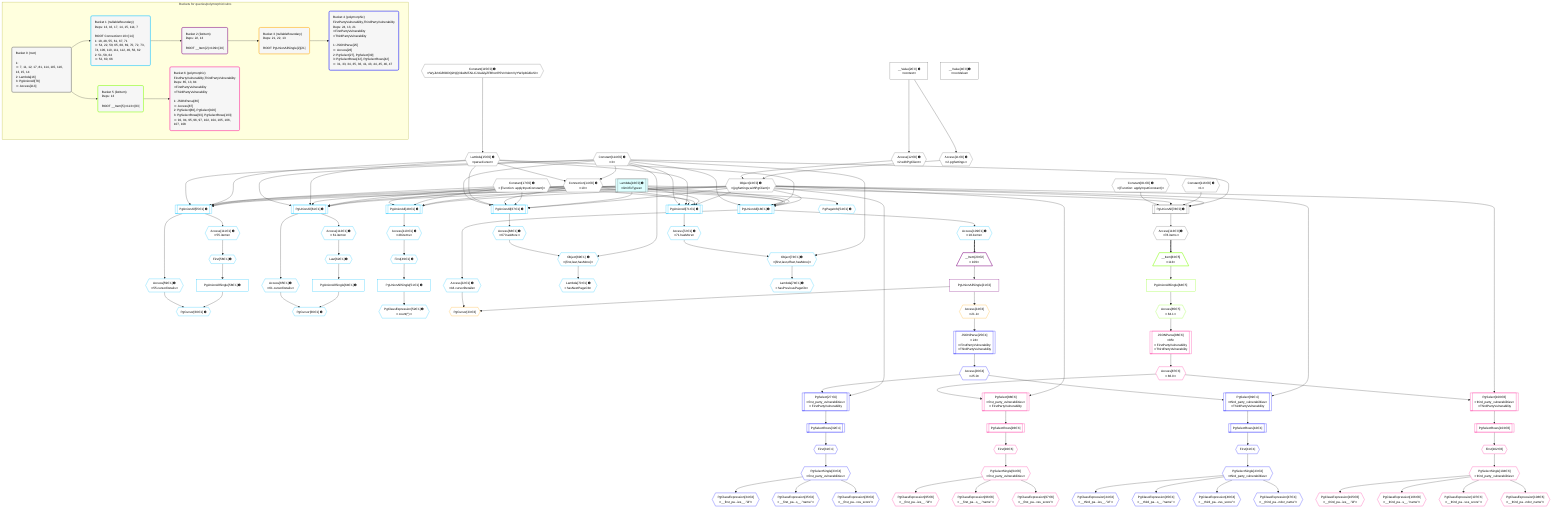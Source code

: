 %%{init: {'themeVariables': { 'fontSize': '12px'}}}%%
graph TD
    classDef path fill:#eee,stroke:#000,color:#000
    classDef plan fill:#fff,stroke-width:1px,color:#000
    classDef itemplan fill:#fff,stroke-width:2px,color:#000
    classDef unbatchedplan fill:#dff,stroke-width:1px,color:#000
    classDef sideeffectplan fill:#fcc,stroke-width:2px,color:#000
    classDef bucket fill:#f6f6f6,color:#000,stroke-width:2px,text-align:left


    %% plan dependencies
    PgUnionAll78[["PgUnionAll[78∈0] ➊"]]:::plan
    Object13{{"Object[13∈0] ➊<br />ᐸ{pgSettings,withPgClient}ᐳ"}}:::plan
    Constant114{{"Constant[114∈0] ➊<br />ᐸ3ᐳ"}}:::plan
    Constant116{{"Constant[116∈0] ➊<br />ᐸ1ᐳ"}}:::plan
    Lambda16[["Lambda[16∈0] ➊<br />ᐸlimitToTypesᐳ"]]:::unbatchedplan
    Constant81{{"Constant[81∈0] ➊<br />ᐸ[Function: applyInputConstant]ᐳ"}}:::plan
    Object13 & Constant114 & Constant116 & Lambda16 & Constant81 --> PgUnionAll78
    Connection14{{"Connection[14∈0] ➊<br />ᐸ10ᐳ"}}:::plan
    Lambda15{{"Lambda[15∈0] ➊<br />ᐸparseCursorᐳ"}}:::plan
    Constant114 & Lambda15 --> Connection14
    Access11{{"Access[11∈0] ➊<br />ᐸ2.pgSettingsᐳ"}}:::plan
    Access12{{"Access[12∈0] ➊<br />ᐸ2.withPgClientᐳ"}}:::plan
    Access11 & Access12 --> Object13
    __Value2["__Value[2∈0] ➊<br />ᐸcontextᐳ"]:::plan
    __Value2 --> Access11
    __Value2 --> Access12
    Constant115{{"Constant[115∈0] ➊<br />ᐸ'WyJkNGRlODQ2NjQ3IiwiMTAiLCJUaGlyZFBhcnR5VnVsbmVyYWJpbGl0eSIᐳ"}}:::plan
    Constant115 --> Lambda15
    Access113{{"Access[113∈0] ➊<br />ᐸ78.itemsᐳ"}}:::plan
    PgUnionAll78 --> Access113
    __Value4["__Value[4∈0] ➊<br />ᐸrootValueᐳ"]:::plan
    Constant17{{"Constant[17∈0] ➊<br />ᐸ[Function: applyInputConstant]ᐳ"}}:::plan
    PgUnionAll18[["PgUnionAll[18∈1] ➊"]]:::plan
    Object13 & Lambda16 & Constant17 & Connection14 & Lambda15 & Constant114 --> PgUnionAll18
    PgUnionAll55[["PgUnionAll[55∈1] ➊"]]:::plan
    Object13 & Lambda16 & Constant17 & Connection14 & Lambda15 & Constant114 --> PgUnionAll55
    PgUnionAll61[["PgUnionAll[61∈1] ➊"]]:::plan
    Object13 & Lambda16 & Constant17 & Connection14 & Lambda15 & Constant114 --> PgUnionAll61
    PgUnionAll67[["PgUnionAll[67∈1] ➊"]]:::plan
    Object13 & Lambda16 & Constant17 & Connection14 & Lambda15 & Constant114 --> PgUnionAll67
    PgUnionAll71[["PgUnionAll[71∈1] ➊"]]:::plan
    Object13 & Lambda16 & Constant17 & Connection14 & Lambda15 & Constant114 --> PgUnionAll71
    PgUnionAll48[["PgUnionAll[48∈1] ➊"]]:::plan
    Object13 & Lambda16 & Constant17 & Connection14 --> PgUnionAll48
    Object73{{"Object[73∈1] ➊<br />ᐸ{first,last,offset,hasMore}ᐳ"}}:::plan
    Access72{{"Access[72∈1] ➊<br />ᐸ71.hasMoreᐳ"}}:::plan
    Constant114 & Access72 --> Object73
    Object69{{"Object[69∈1] ➊<br />ᐸ{first,last,hasMore}ᐳ"}}:::plan
    Access68{{"Access[68∈1] ➊<br />ᐸ67.hasMoreᐳ"}}:::plan
    Constant114 & Access68 --> Object69
    PgCursor60{{"PgCursor[60∈1] ➊"}}:::plan
    PgUnionAllSingle58["PgUnionAllSingle[58∈1] ➊"]:::plan
    Access59{{"Access[59∈1] ➊<br />ᐸ55.cursorDetailsᐳ"}}:::plan
    PgUnionAllSingle58 & Access59 --> PgCursor60
    PgCursor66{{"PgCursor[66∈1] ➊"}}:::plan
    PgUnionAllSingle64["PgUnionAllSingle[64∈1] ➊"]:::plan
    Access65{{"Access[65∈1] ➊<br />ᐸ61.cursorDetailsᐳ"}}:::plan
    PgUnionAllSingle64 & Access65 --> PgCursor66
    Access22{{"Access[22∈1] ➊<br />ᐸ18.cursorDetailsᐳ"}}:::plan
    PgUnionAll18 --> Access22
    First49{{"First[49∈1] ➊"}}:::plan
    Access110{{"Access[110∈1] ➊<br />ᐸ48.itemsᐳ"}}:::plan
    Access110 --> First49
    PgUnionAllSingle51["PgUnionAllSingle[51∈1] ➊"]:::plan
    First49 --> PgUnionAllSingle51
    PgClassExpression52{{"PgClassExpression[52∈1] ➊<br />ᐸcount(*)ᐳ"}}:::plan
    PgUnionAllSingle51 --> PgClassExpression52
    PgPageInfo54{{"PgPageInfo[54∈1] ➊"}}:::plan
    Connection14 --> PgPageInfo54
    First56{{"First[56∈1] ➊"}}:::plan
    Access111{{"Access[111∈1] ➊<br />ᐸ55.itemsᐳ"}}:::plan
    Access111 --> First56
    First56 --> PgUnionAllSingle58
    PgUnionAll55 --> Access59
    Last62{{"Last[62∈1] ➊"}}:::plan
    Access112{{"Access[112∈1] ➊<br />ᐸ61.itemsᐳ"}}:::plan
    Access112 --> Last62
    Last62 --> PgUnionAllSingle64
    PgUnionAll61 --> Access65
    PgUnionAll67 --> Access68
    Lambda70{{"Lambda[70∈1] ➊<br />ᐸhasNextPageCbᐳ"}}:::plan
    Object69 --> Lambda70
    PgUnionAll71 --> Access72
    Lambda74{{"Lambda[74∈1] ➊<br />ᐸhasPreviousPageCbᐳ"}}:::plan
    Object73 --> Lambda74
    Access109{{"Access[109∈1] ➊<br />ᐸ18.itemsᐳ"}}:::plan
    PgUnionAll18 --> Access109
    PgUnionAll48 --> Access110
    PgUnionAll55 --> Access111
    PgUnionAll61 --> Access112
    __Item20[/"__Item[20∈2]<br />ᐸ109ᐳ"\]:::itemplan
    Access109 ==> __Item20
    PgUnionAllSingle21["PgUnionAllSingle[21∈2]"]:::plan
    __Item20 --> PgUnionAllSingle21
    PgCursor23{{"PgCursor[23∈3]"}}:::plan
    PgUnionAllSingle21 & Access22 --> PgCursor23
    Access24{{"Access[24∈3]<br />ᐸ21.1ᐳ"}}:::plan
    PgUnionAllSingle21 --> Access24
    PgSelect27[["PgSelect[27∈4]<br />ᐸfirst_party_vulnerabilitiesᐳ<br />ᐳFirstPartyVulnerability"]]:::plan
    Access26{{"Access[26∈4]<br />ᐸ25.0ᐳ"}}:::plan
    Object13 & Access26 --> PgSelect27
    PgSelect39[["PgSelect[39∈4]<br />ᐸthird_party_vulnerabilitiesᐳ<br />ᐳThirdPartyVulnerability"]]:::plan
    Object13 & Access26 --> PgSelect39
    JSONParse25[["JSONParse[25∈4]<br />ᐸ24ᐳ<br />ᐳFirstPartyVulnerability<br />ᐳThirdPartyVulnerability"]]:::plan
    Access24 --> JSONParse25
    JSONParse25 --> Access26
    First31{{"First[31∈4]"}}:::plan
    PgSelectRows32[["PgSelectRows[32∈4]"]]:::plan
    PgSelectRows32 --> First31
    PgSelect27 --> PgSelectRows32
    PgSelectSingle33{{"PgSelectSingle[33∈4]<br />ᐸfirst_party_vulnerabilitiesᐳ"}}:::plan
    First31 --> PgSelectSingle33
    PgClassExpression34{{"PgClassExpression[34∈4]<br />ᐸ__first_pa...ies__.”id”ᐳ"}}:::plan
    PgSelectSingle33 --> PgClassExpression34
    PgClassExpression35{{"PgClassExpression[35∈4]<br />ᐸ__first_pa...s__.”name”ᐳ"}}:::plan
    PgSelectSingle33 --> PgClassExpression35
    PgClassExpression36{{"PgClassExpression[36∈4]<br />ᐸ__first_pa...vss_score”ᐳ"}}:::plan
    PgSelectSingle33 --> PgClassExpression36
    First41{{"First[41∈4]"}}:::plan
    PgSelectRows42[["PgSelectRows[42∈4]"]]:::plan
    PgSelectRows42 --> First41
    PgSelect39 --> PgSelectRows42
    PgSelectSingle43{{"PgSelectSingle[43∈4]<br />ᐸthird_party_vulnerabilitiesᐳ"}}:::plan
    First41 --> PgSelectSingle43
    PgClassExpression44{{"PgClassExpression[44∈4]<br />ᐸ__third_pa...ies__.”id”ᐳ"}}:::plan
    PgSelectSingle43 --> PgClassExpression44
    PgClassExpression45{{"PgClassExpression[45∈4]<br />ᐸ__third_pa...s__.”name”ᐳ"}}:::plan
    PgSelectSingle43 --> PgClassExpression45
    PgClassExpression46{{"PgClassExpression[46∈4]<br />ᐸ__third_pa...vss_score”ᐳ"}}:::plan
    PgSelectSingle43 --> PgClassExpression46
    PgClassExpression47{{"PgClassExpression[47∈4]<br />ᐸ__third_pa...ndor_name”ᐳ"}}:::plan
    PgSelectSingle43 --> PgClassExpression47
    __Item83[/"__Item[83∈5]<br />ᐸ113ᐳ"\]:::itemplan
    Access113 ==> __Item83
    PgUnionAllSingle84["PgUnionAllSingle[84∈5]"]:::plan
    __Item83 --> PgUnionAllSingle84
    Access85{{"Access[85∈5]<br />ᐸ84.1ᐳ"}}:::plan
    PgUnionAllSingle84 --> Access85
    PgSelect88[["PgSelect[88∈6]<br />ᐸfirst_party_vulnerabilitiesᐳ<br />ᐳFirstPartyVulnerability"]]:::plan
    Access87{{"Access[87∈6]<br />ᐸ86.0ᐳ"}}:::plan
    Object13 & Access87 --> PgSelect88
    PgSelect100[["PgSelect[100∈6]<br />ᐸthird_party_vulnerabilitiesᐳ<br />ᐳThirdPartyVulnerability"]]:::plan
    Object13 & Access87 --> PgSelect100
    JSONParse86[["JSONParse[86∈6]<br />ᐸ85ᐳ<br />ᐳFirstPartyVulnerability<br />ᐳThirdPartyVulnerability"]]:::plan
    Access85 --> JSONParse86
    JSONParse86 --> Access87
    First92{{"First[92∈6]"}}:::plan
    PgSelectRows93[["PgSelectRows[93∈6]"]]:::plan
    PgSelectRows93 --> First92
    PgSelect88 --> PgSelectRows93
    PgSelectSingle94{{"PgSelectSingle[94∈6]<br />ᐸfirst_party_vulnerabilitiesᐳ"}}:::plan
    First92 --> PgSelectSingle94
    PgClassExpression95{{"PgClassExpression[95∈6]<br />ᐸ__first_pa...ies__.”id”ᐳ"}}:::plan
    PgSelectSingle94 --> PgClassExpression95
    PgClassExpression96{{"PgClassExpression[96∈6]<br />ᐸ__first_pa...s__.”name”ᐳ"}}:::plan
    PgSelectSingle94 --> PgClassExpression96
    PgClassExpression97{{"PgClassExpression[97∈6]<br />ᐸ__first_pa...vss_score”ᐳ"}}:::plan
    PgSelectSingle94 --> PgClassExpression97
    First102{{"First[102∈6]"}}:::plan
    PgSelectRows103[["PgSelectRows[103∈6]"]]:::plan
    PgSelectRows103 --> First102
    PgSelect100 --> PgSelectRows103
    PgSelectSingle104{{"PgSelectSingle[104∈6]<br />ᐸthird_party_vulnerabilitiesᐳ"}}:::plan
    First102 --> PgSelectSingle104
    PgClassExpression105{{"PgClassExpression[105∈6]<br />ᐸ__third_pa...ies__.”id”ᐳ"}}:::plan
    PgSelectSingle104 --> PgClassExpression105
    PgClassExpression106{{"PgClassExpression[106∈6]<br />ᐸ__third_pa...s__.”name”ᐳ"}}:::plan
    PgSelectSingle104 --> PgClassExpression106
    PgClassExpression107{{"PgClassExpression[107∈6]<br />ᐸ__third_pa...vss_score”ᐳ"}}:::plan
    PgSelectSingle104 --> PgClassExpression107
    PgClassExpression108{{"PgClassExpression[108∈6]<br />ᐸ__third_pa...ndor_name”ᐳ"}}:::plan
    PgSelectSingle104 --> PgClassExpression108

    %% define steps

    subgraph "Buckets for queries/polymorphic/vulns"
    Bucket0("Bucket 0 (root)<br /><br />1: <br />ᐳ: 7, 11, 12, 17, 81, 114, 115, 116, 13, 15, 14<br />2: Lambda[16]<br />3: PgUnionAll[78]<br />ᐳ: Access[113]"):::bucket
    classDef bucket0 stroke:#696969
    class Bucket0,__Value2,__Value4,Access11,Access12,Object13,Connection14,Lambda15,Lambda16,Constant17,PgUnionAll78,Constant81,Access113,Constant114,Constant115,Constant116 bucket0
    Bucket1("Bucket 1 (nullableBoundary)<br />Deps: 13, 16, 17, 14, 15, 114, 7<br /><br />ROOT Connectionᐸ10ᐳ[14]<br />1: 18, 48, 55, 61, 67, 71<br />ᐳ: 54, 22, 59, 65, 68, 69, 70, 72, 73, 74, 109, 110, 111, 112, 49, 56, 62<br />2: 51, 58, 64<br />ᐳ: 52, 60, 66"):::bucket
    classDef bucket1 stroke:#00bfff
    class Bucket1,PgUnionAll18,Access22,PgUnionAll48,First49,PgUnionAllSingle51,PgClassExpression52,PgPageInfo54,PgUnionAll55,First56,PgUnionAllSingle58,Access59,PgCursor60,PgUnionAll61,Last62,PgUnionAllSingle64,Access65,PgCursor66,PgUnionAll67,Access68,Object69,Lambda70,PgUnionAll71,Access72,Object73,Lambda74,Access109,Access110,Access111,Access112 bucket1
    Bucket2("Bucket 2 (listItem)<br />Deps: 22, 13<br /><br />ROOT __Item{2}ᐸ109ᐳ[20]"):::bucket
    classDef bucket2 stroke:#7f007f
    class Bucket2,__Item20,PgUnionAllSingle21 bucket2
    Bucket3("Bucket 3 (nullableBoundary)<br />Deps: 21, 22, 13<br /><br />ROOT PgUnionAllSingle{2}[21]"):::bucket
    classDef bucket3 stroke:#ffa500
    class Bucket3,PgCursor23,Access24 bucket3
    Bucket4("Bucket 4 (polymorphic)<br />FirstPartyVulnerability,ThirdPartyVulnerability<br />Deps: 24, 13, 21<br />ᐳFirstPartyVulnerability<br />ᐳThirdPartyVulnerability<br /><br />1: JSONParse[25]<br />ᐳ: Access[26]<br />2: PgSelect[27], PgSelect[39]<br />3: PgSelectRows[32], PgSelectRows[42]<br />ᐳ: 31, 33, 34, 35, 36, 41, 43, 44, 45, 46, 47"):::bucket
    classDef bucket4 stroke:#0000ff
    class Bucket4,JSONParse25,Access26,PgSelect27,First31,PgSelectRows32,PgSelectSingle33,PgClassExpression34,PgClassExpression35,PgClassExpression36,PgSelect39,First41,PgSelectRows42,PgSelectSingle43,PgClassExpression44,PgClassExpression45,PgClassExpression46,PgClassExpression47 bucket4
    Bucket5("Bucket 5 (listItem)<br />Deps: 13<br /><br />ROOT __Item{5}ᐸ113ᐳ[83]"):::bucket
    classDef bucket5 stroke:#7fff00
    class Bucket5,__Item83,PgUnionAllSingle84,Access85 bucket5
    Bucket6("Bucket 6 (polymorphic)<br />FirstPartyVulnerability,ThirdPartyVulnerability<br />Deps: 85, 13, 84<br />ᐳFirstPartyVulnerability<br />ᐳThirdPartyVulnerability<br /><br />1: JSONParse[86]<br />ᐳ: Access[87]<br />2: PgSelect[88], PgSelect[100]<br />3: PgSelectRows[93], PgSelectRows[103]<br />ᐳ: 92, 94, 95, 96, 97, 102, 104, 105, 106, 107, 108"):::bucket
    classDef bucket6 stroke:#ff1493
    class Bucket6,JSONParse86,Access87,PgSelect88,First92,PgSelectRows93,PgSelectSingle94,PgClassExpression95,PgClassExpression96,PgClassExpression97,PgSelect100,First102,PgSelectRows103,PgSelectSingle104,PgClassExpression105,PgClassExpression106,PgClassExpression107,PgClassExpression108 bucket6
    Bucket0 --> Bucket1 & Bucket5
    Bucket1 --> Bucket2
    Bucket2 --> Bucket3
    Bucket3 --> Bucket4
    Bucket5 --> Bucket6
    end